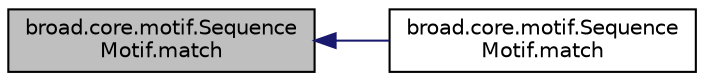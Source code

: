digraph "broad.core.motif.SequenceMotif.match"
{
  edge [fontname="Helvetica",fontsize="10",labelfontname="Helvetica",labelfontsize="10"];
  node [fontname="Helvetica",fontsize="10",shape=record];
  rankdir="LR";
  Node1 [label="broad.core.motif.Sequence\lMotif.match",height=0.2,width=0.4,color="black", fillcolor="grey75", style="filled" fontcolor="black"];
  Node1 -> Node2 [dir="back",color="midnightblue",fontsize="10",style="solid"];
  Node2 [label="broad.core.motif.Sequence\lMotif.match",height=0.2,width=0.4,color="black", fillcolor="white", style="filled",URL="$classbroad_1_1core_1_1motif_1_1_sequence_motif.html#af45a08c4d46e73afc13e9fc164285d7a"];
}
